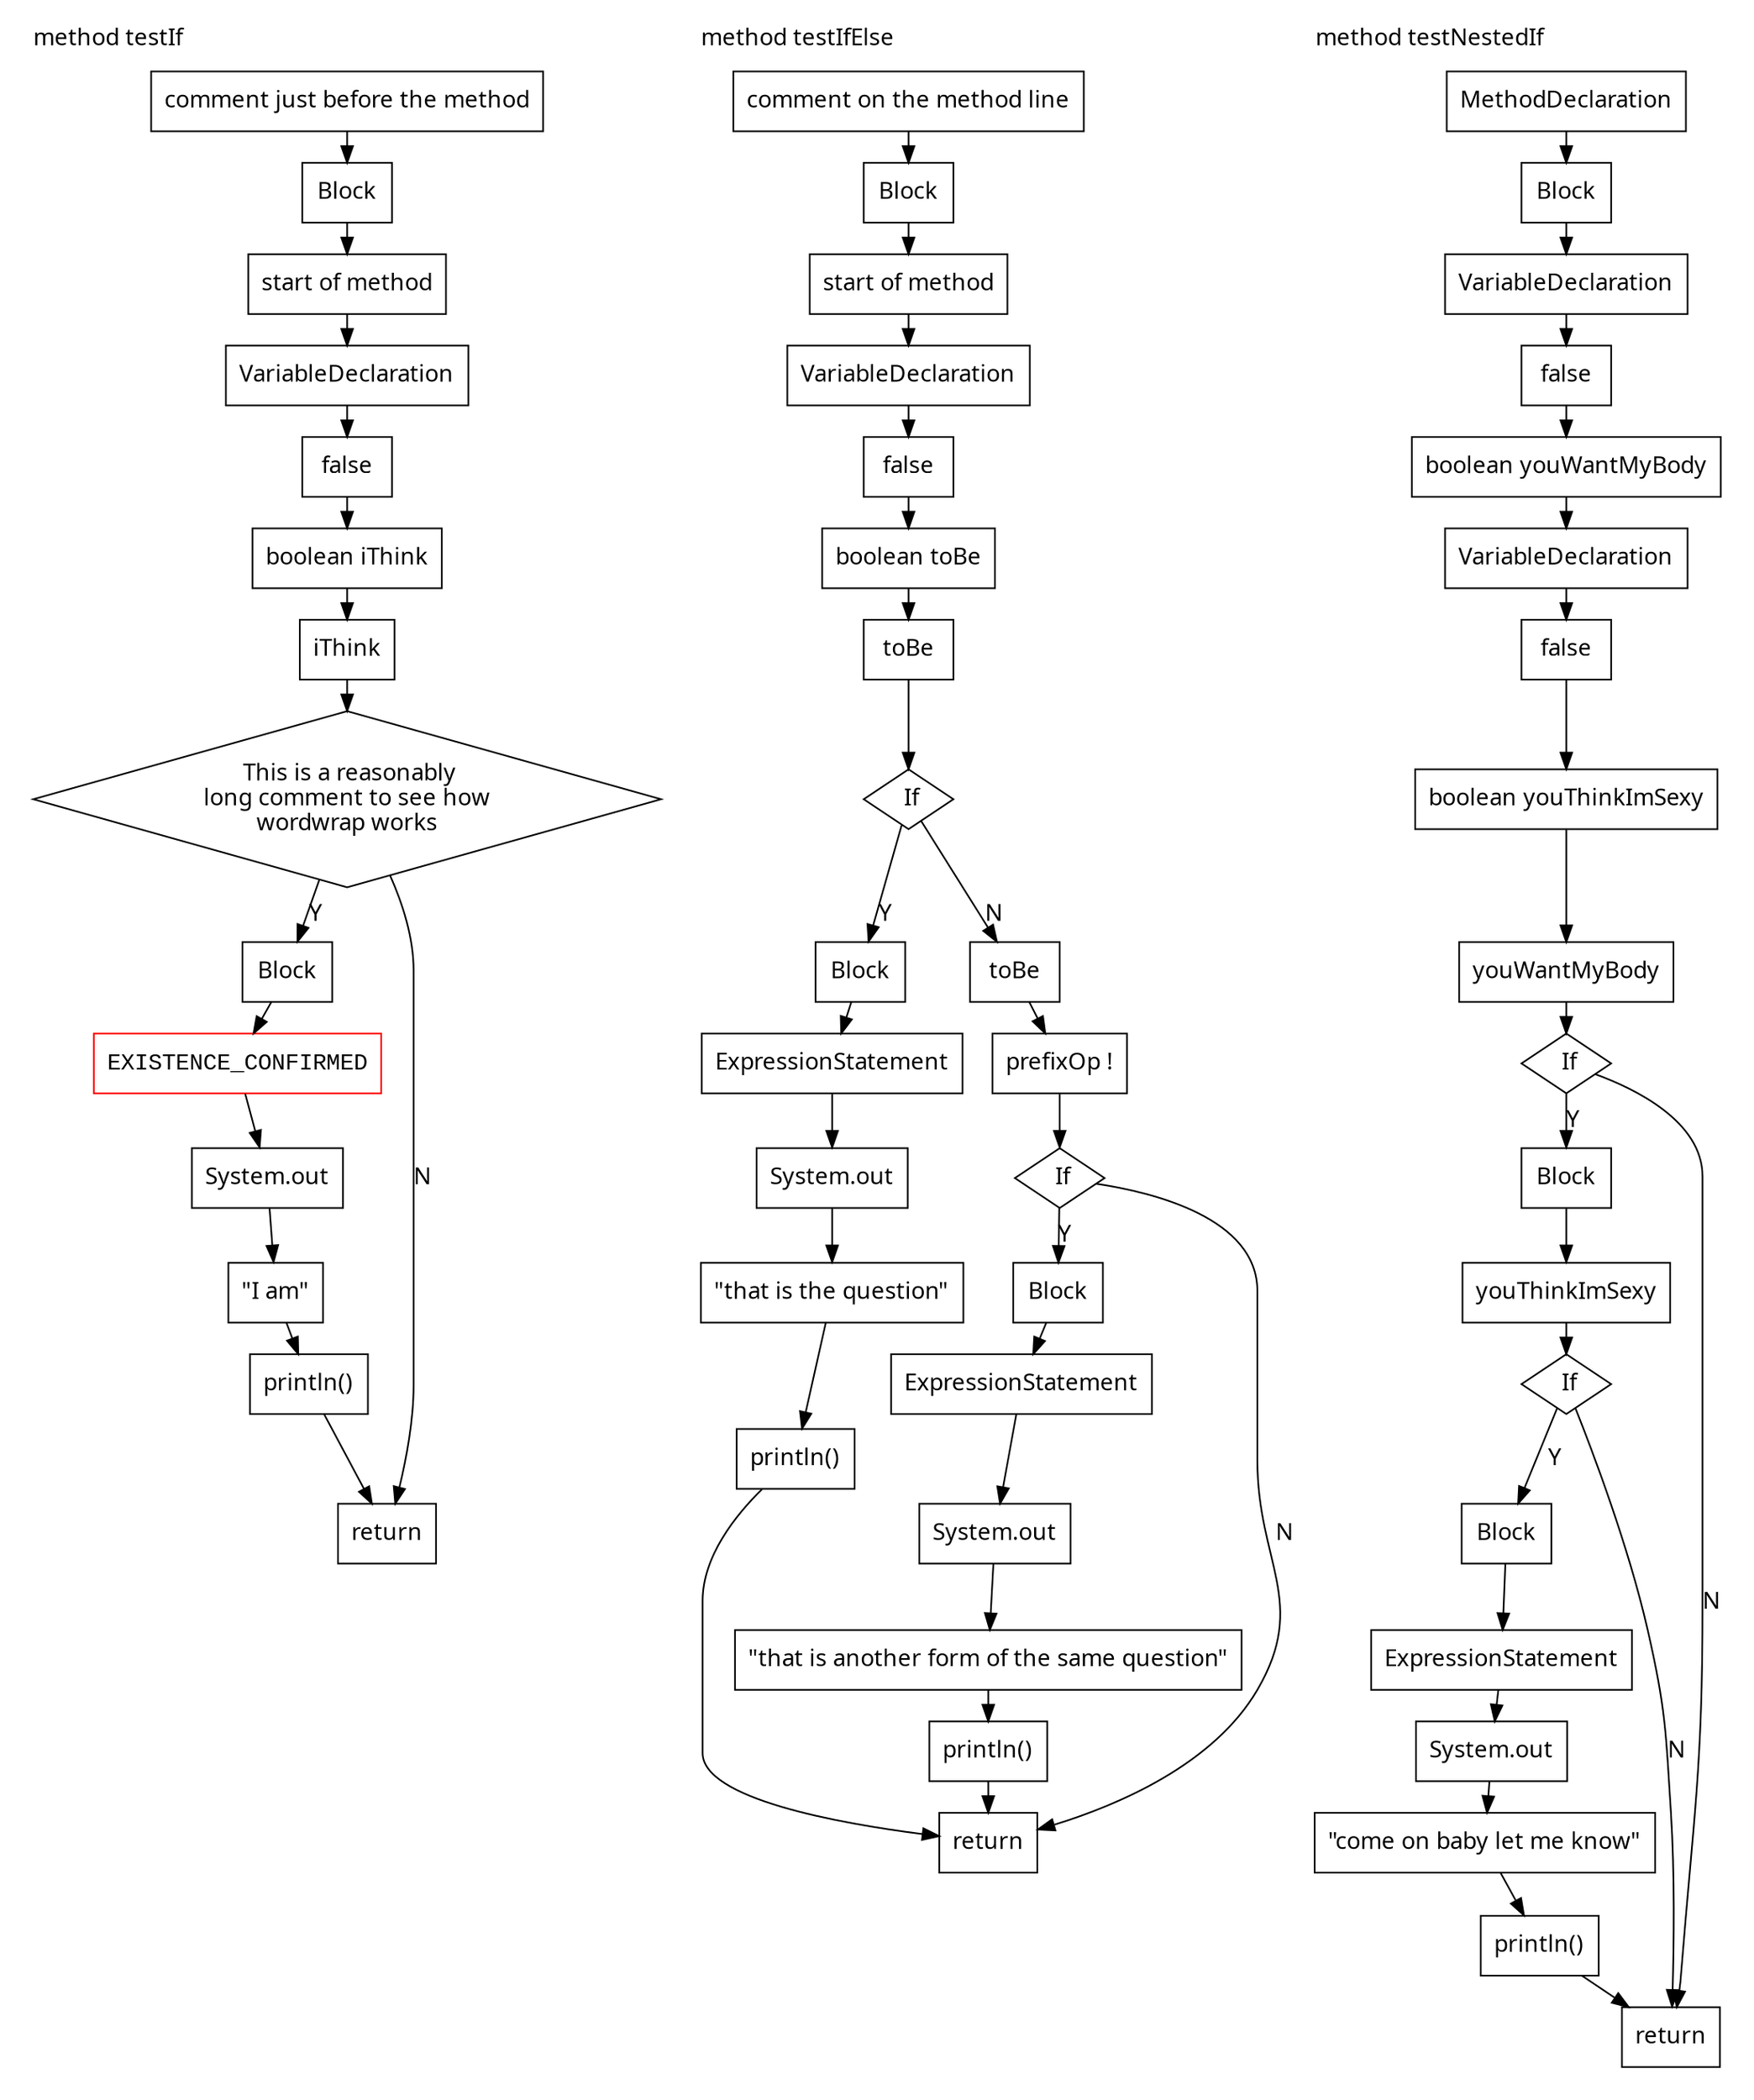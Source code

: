 digraph G {
  node [
    shape = rect;
    fontname = "Handlee";
  ]
  edge [
    fontname = "Handlee";
  ]
  bgcolor = transparent;
  fontname = "Handlee";
  compound = true;
  s_16 [
    class = "methodDeclaration";
    label = "comment just before the method";
    fillcolor = white;
    style = filled;
  ];
  s_16_3 [
    class = "block";
    label = "Block";
    fillcolor = white;
    style = filled;
  ];
  c_17 [
    class = "comment";
    label = "start of method";
    fillcolor = white;
    style = filled;
  ];
  s_18 [
    class = "variableDeclaration";
    label = "VariableDeclaration";
    fillcolor = white;
    style = filled;
  ];
  s_18_2 [
    class = "variableDeclarationFragment";
    label = "boolean iThink";
    fillcolor = white;
    style = filled;
  ];
  s_18_4 [
    class = "booleanLiteral literal";
    label = "false";
    fillcolor = white;
    style = filled;
  ];
  if_19 [
    class = "if";
    label = " This is a reasonably\nlong comment to see how\nwordwrap works";
    fillcolor = white;
    shape = diamond;
    style = filled;
  ];
  s_19 [
    class = "simpleName";
    label = "iThink";
    fillcolor = white;
    style = filled;
  ];
  s_19_2 [
    class = "block";
    label = "Block";
    fillcolor = white;
    style = filled;
  ];
  s_20 [
    class = "expressionStatement state";
    label = "EXISTENCE_CONFIRMED";
    fillcolor = white;
    color = red;
    style = filled;
    fontname = "Courier New";
  ];
  s_20_2 [
    class = "methodInvocation";
    label = "println()";
    fillcolor = white;
    style = filled;
  ];
  s_20_3 [
    class = "qualifiedName";
    label = "System.out";
    fillcolor = white;
    style = filled;
  ];
  s_20_7 [
    class = "stringLiteral literal";
    label = "\"I am\"";
    fillcolor = white;
    style = filled;
  ];
  s_24 [
    class = "methodDeclaration";
    label = "comment on the method line";
    fillcolor = white;
    style = filled;
  ];
  s_24_3 [
    class = "block";
    label = "Block";
    fillcolor = white;
    style = filled;
  ];
  c_25 [
    class = "comment";
    label = "start of method";
    fillcolor = white;
    style = filled;
  ];
  s_26 [
    class = "variableDeclaration";
    label = "VariableDeclaration";
    fillcolor = white;
    style = filled;
  ];
  s_26_2 [
    class = "variableDeclarationFragment";
    label = "boolean toBe";
    fillcolor = white;
    style = filled;
  ];
  s_26_4 [
    class = "booleanLiteral literal";
    label = "false";
    fillcolor = white;
    style = filled;
  ];
  if_27 [
    class = "if";
    label = " If";
    fillcolor = white;
    shape = diamond;
    style = filled;
  ];
  s_27 [
    class = "simpleName";
    label = "toBe";
    fillcolor = white;
    style = filled;
  ];
  s_27_2 [
    class = "block";
    label = "Block";
    fillcolor = white;
    style = filled;
  ];
  s_28 [
    class = "expressionStatement";
    label = "ExpressionStatement";
    fillcolor = white;
    style = filled;
  ];
  s_28_2 [
    class = "methodInvocation";
    label = "println()";
    fillcolor = white;
    style = filled;
  ];
  s_28_3 [
    class = "qualifiedName";
    label = "System.out";
    fillcolor = white;
    style = filled;
  ];
  s_28_7 [
    class = "stringLiteral literal";
    label = "\"that is the question\"";
    fillcolor = white;
    style = filled;
  ];
  if_29 [
    class = "if";
    label = " If";
    fillcolor = white;
    shape = diamond;
    style = filled;
  ];
  s_29 [
    class = "prefixExpression";
    label = "prefixOp !";
    fillcolor = white;
    style = filled;
  ];
  s_29_2 [
    class = "simpleName";
    label = "toBe";
    fillcolor = white;
    style = filled;
  ];
  s_29_3 [
    class = "block";
    label = "Block";
    fillcolor = white;
    style = filled;
  ];
  s_30 [
    class = "expressionStatement";
    label = "ExpressionStatement";
    fillcolor = white;
    style = filled;
  ];
  s_30_2 [
    class = "methodInvocation";
    label = "println()";
    fillcolor = white;
    style = filled;
  ];
  s_30_3 [
    class = "qualifiedName";
    label = "System.out";
    fillcolor = white;
    style = filled;
  ];
  s_30_7 [
    class = "stringLiteral literal";
    label = "\"that is another form of the same question\"";
    fillcolor = white;
    style = filled;
  ];
  s_34 [
    class = "methodDeclaration";
    label = "MethodDeclaration";
    fillcolor = white;
    style = filled;
  ];
  s_34_3 [
    class = "block";
    label = "Block";
    fillcolor = white;
    style = filled;
  ];
  s_36 [
    class = "variableDeclaration";
    label = "VariableDeclaration";
    fillcolor = white;
    style = filled;
  ];
  s_36_2 [
    class = "variableDeclarationFragment";
    label = "boolean youWantMyBody";
    fillcolor = white;
    style = filled;
  ];
  s_36_4 [
    class = "booleanLiteral literal";
    label = "false";
    fillcolor = white;
    style = filled;
  ];
  s_37 [
    class = "variableDeclaration";
    label = "VariableDeclaration";
    fillcolor = white;
    style = filled;
  ];
  s_37_2 [
    class = "variableDeclarationFragment";
    label = "boolean youThinkImSexy";
    fillcolor = white;
    style = filled;
  ];
  s_37_4 [
    class = "booleanLiteral literal";
    label = "false";
    fillcolor = white;
    style = filled;
  ];
  if_38 [
    class = "if";
    label = " If";
    fillcolor = white;
    shape = diamond;
    style = filled;
  ];
  s_38 [
    class = "simpleName";
    label = "youWantMyBody";
    fillcolor = white;
    style = filled;
  ];
  s_38_2 [
    class = "block";
    label = "Block";
    fillcolor = white;
    style = filled;
  ];
  if_39 [
    class = "if";
    label = " If";
    fillcolor = white;
    shape = diamond;
    style = filled;
  ];
  s_39 [
    class = "simpleName";
    label = "youThinkImSexy";
    fillcolor = white;
    style = filled;
  ];
  s_39_2 [
    class = "block";
    label = "Block";
    fillcolor = white;
    style = filled;
  ];
  s_40 [
    class = "expressionStatement";
    label = "ExpressionStatement";
    fillcolor = white;
    style = filled;
  ];
  s_40_2 [
    class = "methodInvocation";
    label = "println()";
    fillcolor = white;
    style = filled;
  ];
  s_40_3 [
    class = "qualifiedName";
    label = "System.out";
    fillcolor = white;
    style = filled;
  ];
  s_40_7 [
    class = "stringLiteral literal";
    label = "\"come on baby let me know\"";
    fillcolor = white;
    style = filled;
  ];
  m_22 [
    class = "method end";
    label = "return";
    fillcolor = white;
    style = filled;
  ];
  m_32 [
    class = "method end";
    label = "return";
    fillcolor = white;
    style = filled;
  ];
  m_43 [
    class = "method end";
    label = "return";
    fillcolor = white;
    style = filled;
  ];
  s_16 -> s_16_3;
  s_16_3 -> c_17;
  c_17 -> s_18;
  s_18 -> s_18_4;
  s_18_4 -> s_18_2;
  s_18_2 -> s_19;
  s_19 -> if_19;
  if_19 -> s_19_2 [
    label="Y";
  ];
  s_19_2 -> s_20;
  s_20 -> s_20_3;
  s_20_3 -> s_20_7;
  s_20_7 -> s_20_2;
  s_20_2 -> m_22;
  if_19 -> m_22 [
    label="N";
  ];
  s_24 -> s_24_3;
  s_24_3 -> c_25;
  c_25 -> s_26;
  s_26 -> s_26_4;
  s_26_4 -> s_26_2;
  s_26_2 -> s_27;
  s_27 -> if_27;
  if_27 -> s_27_2 [
    label="Y";
  ];
  if_27 -> s_29_2 [
    label="N";
  ];
  s_27_2 -> s_28;
  s_28 -> s_28_3;
  s_28_3 -> s_28_7;
  s_28_7 -> s_28_2;
  s_29_2 -> s_29;
  s_29 -> if_29;
  if_29 -> s_29_3 [
    label="Y";
  ];
  s_29_3 -> s_30;
  s_30 -> s_30_3;
  s_30_3 -> s_30_7;
  s_30_7 -> s_30_2;
  s_28_2 -> m_32;
  s_30_2 -> m_32;
  if_29 -> m_32 [
    label="N";
  ];
  s_34 -> s_34_3;
  s_34_3 -> s_36;
  s_36 -> s_36_4;
  s_36_4 -> s_36_2;
  s_36_2 -> s_37;
  s_37 -> s_37_4;
  s_37_4 -> s_37_2;
  s_37_2 -> s_38;
  s_38 -> if_38;
  if_38 -> s_38_2 [
    label="Y";
  ];
  s_38_2 -> s_39;
  s_39 -> if_39;
  if_39 -> s_39_2 [
    label="Y";
  ];
  s_39_2 -> s_40;
  s_40 -> s_40_3;
  s_40_3 -> s_40_7;
  s_40_7 -> s_40_2;
  s_40_2 -> m_43;
  if_39 -> m_43 [
    label="N";
  ];
  if_38 -> m_43 [
    label="N";
  ];

  subgraph cluster_m_16 {
    label="method testIf";
    labeljust = "l";
    ranksep = 0.5;
    pencolor = transparent;
    s_16; s_16_3; c_17; s_18; s_18_2; s_18_4; if_19; s_19; s_19_2; s_20; s_20_2; s_20_3; s_20_7; m_22;
  }
  subgraph cluster_m_24 {
    label="method testIfElse";
    labeljust = "l";
    ranksep = 0.5;
    pencolor = transparent;
    s_24; s_24_3; c_25; s_26; s_26_2; s_26_4; if_27; s_27; s_27_2; s_28; s_28_2; s_28_3; s_28_7; if_29; s_29; s_29_2; s_29_3; s_30; s_30_2; s_30_3; s_30_7; m_32;
  }
  subgraph cluster_m_34 {
    label="method testNestedIf";
    labeljust = "l";
    ranksep = 0.5;
    pencolor = transparent;
    s_34; s_34_3; s_36; s_36_2; s_36_4; s_37; s_37_2; s_37_4; if_38; s_38; s_38_2; if_39; s_39; s_39_2; s_40; s_40_2; s_40_3; s_40_7; m_43;
  }
}

